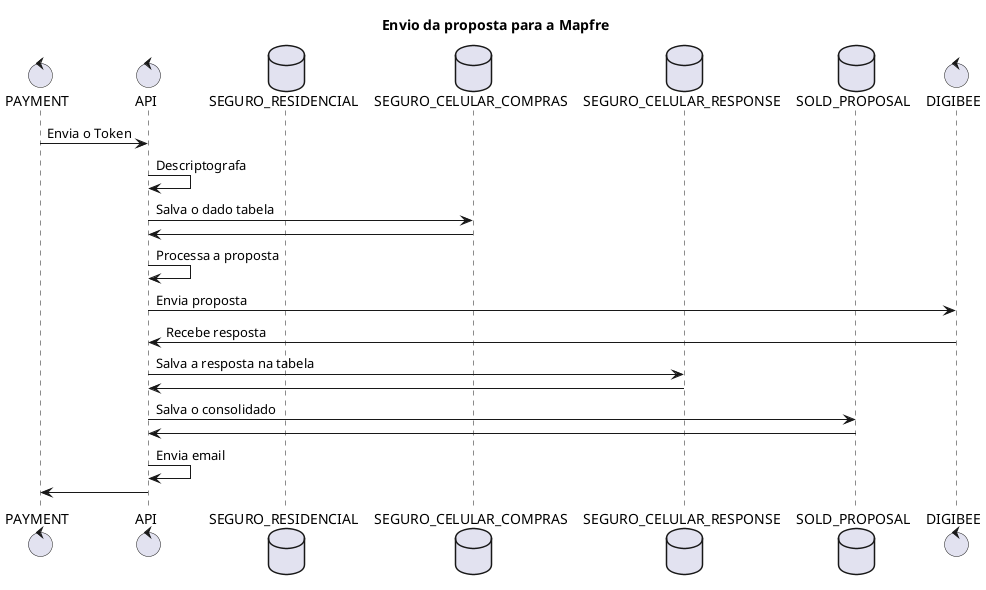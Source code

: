 @startuml

title "Envio da proposta para a Mapfre"

control PAYMENT
control API
database SEGURO_RESIDENCIAL
database SEGURO_CELULAR_COMPRAS
database SEGURO_CELULAR_RESPONSE
database SOLD_PROPOSAL
control DIGIBEE

PAYMENT -> API: Envia o Token
API -> API: Descriptografa 
API -> SEGURO_CELULAR_COMPRAS: Salva o dado tabela
SEGURO_CELULAR_COMPRAS -> API
API -> API: Processa a proposta
API -> DIGIBEE: Envia proposta
DIGIBEE -> API: Recebe resposta
API -> SEGURO_CELULAR_RESPONSE : Salva a resposta na tabela
SEGURO_CELULAR_RESPONSE -> API
API -> SOLD_PROPOSAL: Salva o consolidado
SOLD_PROPOSAL -> API
API -> API: Envia email
API -> PAYMENT
@enduml